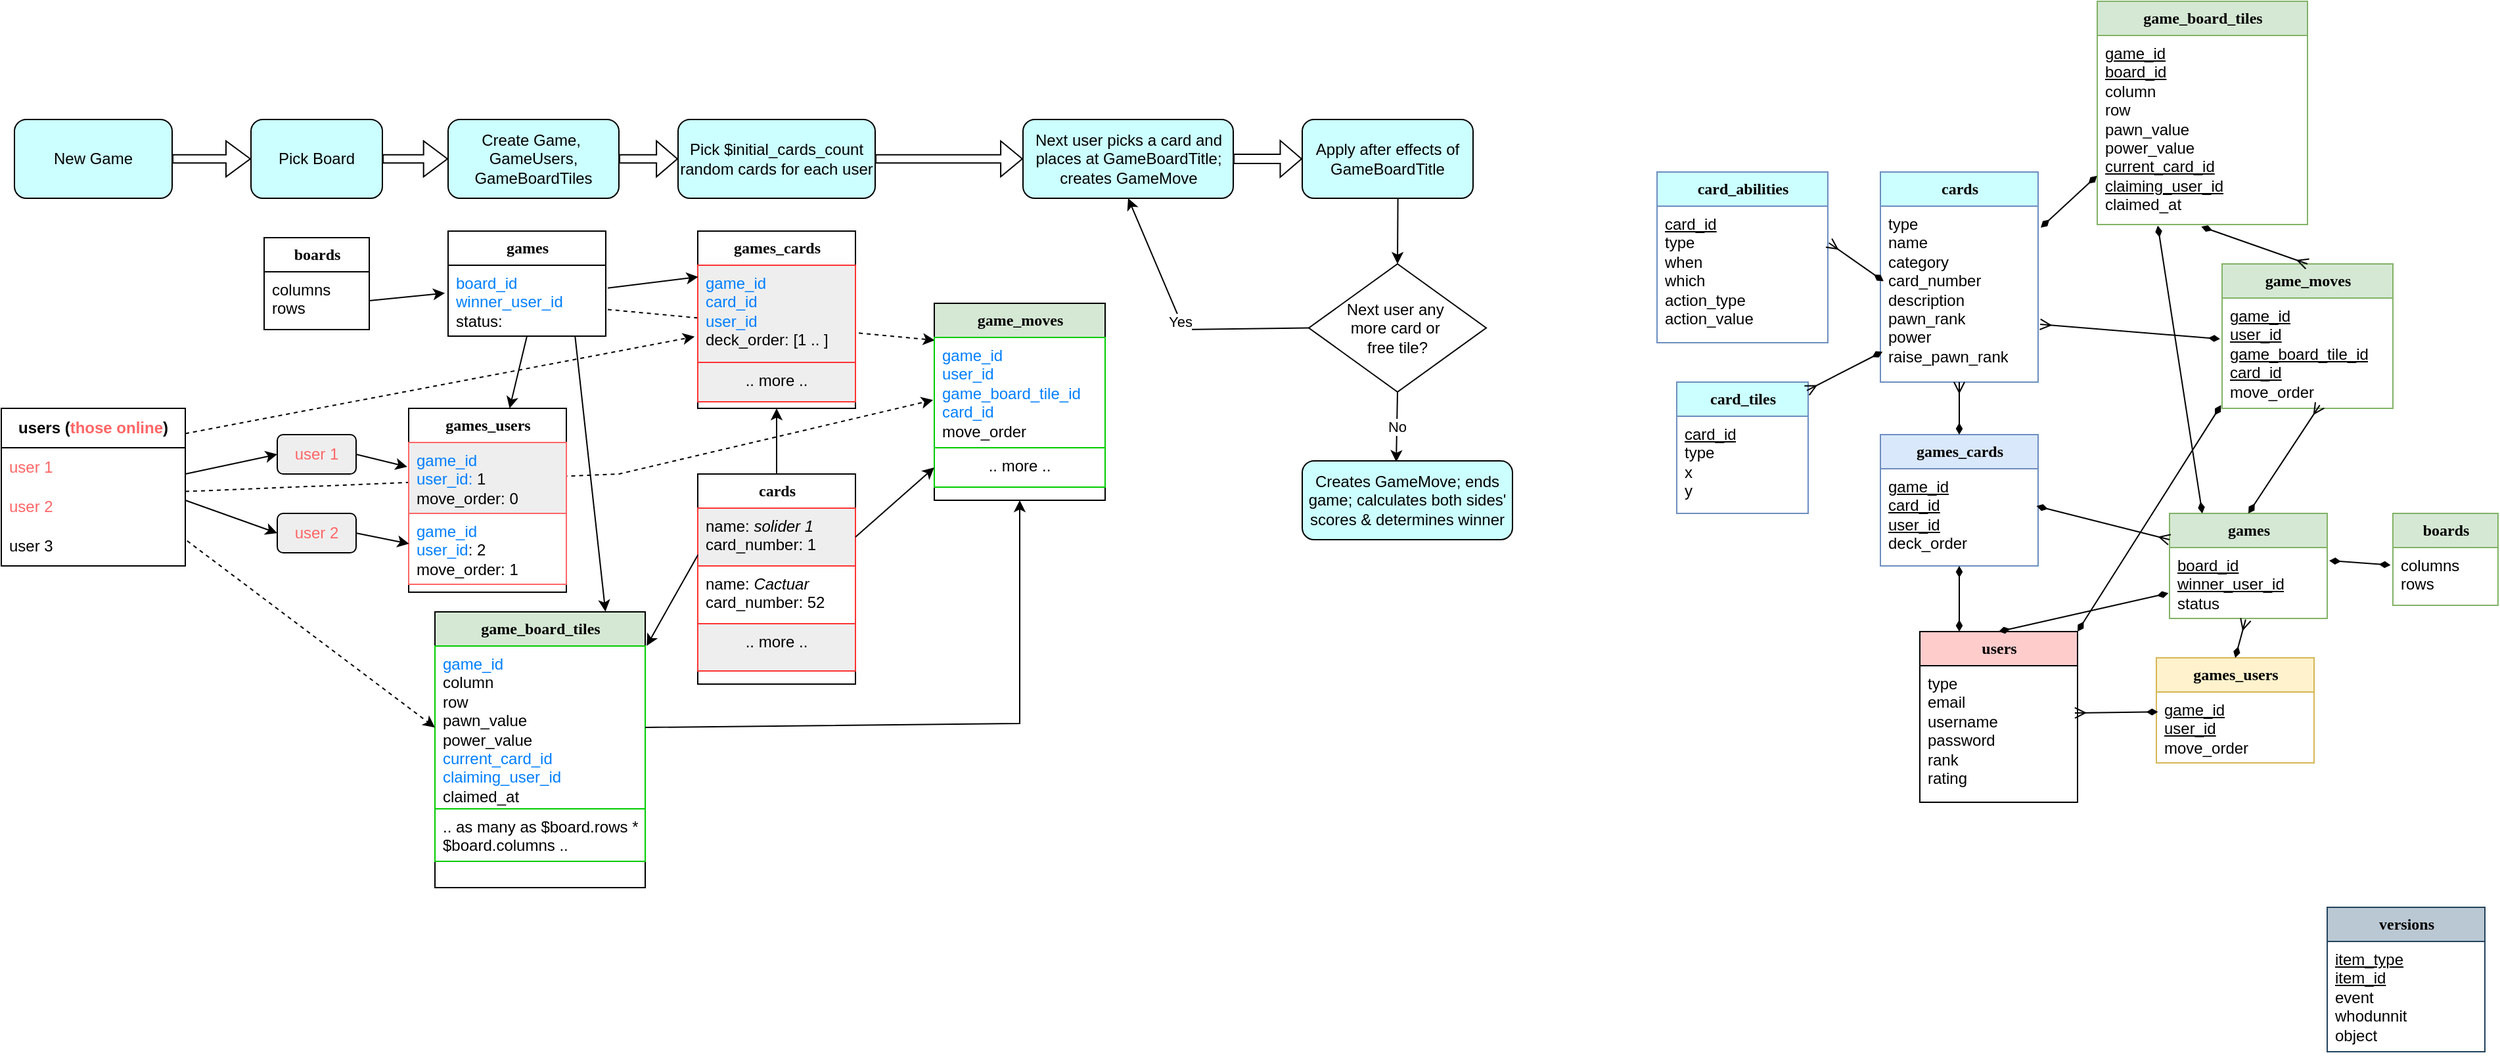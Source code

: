 <mxfile version="27.0.9">
  <diagram name="EER" id="c4acf3e9-155e-7222-9cf6-157b1a14988f">
    <mxGraphModel dx="3181" dy="1971" grid="1" gridSize="10" guides="1" tooltips="1" connect="1" arrows="1" fold="1" page="1" pageScale="1" pageWidth="850" pageHeight="1100" background="none" math="0" shadow="0">
      <root>
        <mxCell id="0" />
        <mxCell id="1" parent="0" />
        <mxCell id="WRyJqsJyQjOsR1VuZ4b_-59" value="" style="endArrow=classic;html=1;rounded=0;exitX=1;exitY=0.11;exitDx=0;exitDy=0;exitPerimeter=0;entryX=-0.007;entryY=0.567;entryDx=0;entryDy=0;dashed=1;entryPerimeter=0;" edge="1" parent="1" source="WRyJqsJyQjOsR1VuZ4b_-8" target="WRyJqsJyQjOsR1VuZ4b_-55">
          <mxGeometry width="50" height="50" relative="1" as="geometry">
            <mxPoint x="-960" y="330" as="sourcePoint" />
            <mxPoint x="-573" y="230" as="targetPoint" />
            <Array as="points">
              <mxPoint x="-950" y="340" />
            </Array>
          </mxGeometry>
        </mxCell>
        <mxCell id="WRyJqsJyQjOsR1VuZ4b_-60" value="" style="endArrow=classic;html=1;rounded=0;exitX=1.012;exitY=0.624;exitDx=0;exitDy=0;exitPerimeter=0;entryX=0.003;entryY=0.025;entryDx=0;entryDy=0;entryPerimeter=0;dashed=1;" edge="1" parent="1" source="WRyJqsJyQjOsR1VuZ4b_-17" target="WRyJqsJyQjOsR1VuZ4b_-55">
          <mxGeometry width="50" height="50" relative="1" as="geometry">
            <mxPoint x="-960" y="330" as="sourcePoint" />
            <mxPoint x="-573" y="230" as="targetPoint" />
          </mxGeometry>
        </mxCell>
        <mxCell id="_FI4FavQm8VD4Ou4lNko-3" value="&lt;span style=&quot;font-size: 12px;&quot;&gt;&lt;b&gt;game_board_tiles&lt;/b&gt;&lt;/span&gt;" style="swimlane;html=1;fontStyle=0;childLayout=stackLayout;horizontal=1;startSize=26;fillColor=#d5e8d4;horizontalStack=0;resizeParent=1;resizeLast=0;collapsible=1;marginBottom=0;swimlaneFillColor=#ffffff;rounded=0;shadow=0;comic=0;labelBackgroundColor=none;strokeWidth=1;fontFamily=Verdana;fontSize=10;align=center;strokeColor=#82b366;" parent="1" vertex="1">
          <mxGeometry x="175" y="-20" width="160" height="170" as="geometry">
            <mxRectangle x="510" y="42" width="170" height="30" as="alternateBounds" />
          </mxGeometry>
        </mxCell>
        <mxCell id="_FI4FavQm8VD4Ou4lNko-4" value="&lt;div&gt;&lt;u&gt;game_id&lt;/u&gt;&lt;/div&gt;&lt;div&gt;&lt;u&gt;board_id&lt;/u&gt;&lt;/div&gt;&lt;div&gt;&lt;span style=&quot;background-color: transparent; color: light-dark(rgb(0, 0, 0), rgb(255, 255, 255));&quot;&gt;column&lt;/span&gt;&lt;/div&gt;&lt;div&gt;row&lt;/div&gt;&lt;div&gt;pawn_value&lt;/div&gt;&lt;div&gt;&lt;span style=&quot;background-color: transparent; color: light-dark(rgb(0, 0, 0), rgb(255, 255, 255));&quot;&gt;power_value&lt;/span&gt;&lt;/div&gt;&lt;div&gt;&lt;u&gt;current_card_id&lt;/u&gt;&lt;/div&gt;&lt;div&gt;&lt;div&gt;&lt;u&gt;claiming_user_id&lt;/u&gt;&lt;/div&gt;&lt;div&gt;claimed_at&lt;/div&gt;&lt;/div&gt;" style="text;html=1;strokeColor=none;fillColor=none;align=left;verticalAlign=top;spacingLeft=4;spacingRight=4;whiteSpace=wrap;overflow=hidden;rotatable=0;points=[[0,0.5],[1,0.5]];portConstraint=eastwest;" parent="_FI4FavQm8VD4Ou4lNko-3" vertex="1">
          <mxGeometry y="26" width="160" height="144" as="geometry" />
        </mxCell>
        <mxCell id="_FI4FavQm8VD4Ou4lNko-7" value="&lt;span style=&quot;font-size: 12px;&quot;&gt;&lt;b&gt;boards&lt;/b&gt;&lt;/span&gt;" style="swimlane;html=1;fontStyle=0;childLayout=stackLayout;horizontal=1;startSize=26;fillColor=#d5e8d4;horizontalStack=0;resizeParent=1;resizeLast=0;collapsible=1;marginBottom=0;swimlaneFillColor=#ffffff;rounded=0;shadow=0;comic=0;labelBackgroundColor=none;strokeWidth=1;fontFamily=Verdana;fontSize=10;align=center;strokeColor=#82b366;" parent="1" vertex="1">
          <mxGeometry x="400" y="370" width="80" height="70" as="geometry" />
        </mxCell>
        <mxCell id="_FI4FavQm8VD4Ou4lNko-8" value="&lt;div&gt;columns&lt;/div&gt;&lt;div&gt;rows&lt;/div&gt;" style="text;html=1;strokeColor=none;fillColor=none;align=left;verticalAlign=top;spacingLeft=4;spacingRight=4;whiteSpace=wrap;overflow=hidden;rotatable=0;points=[[0,0.5],[1,0.5]];portConstraint=eastwest;" parent="_FI4FavQm8VD4Ou4lNko-7" vertex="1">
          <mxGeometry y="26" width="80" height="44" as="geometry" />
        </mxCell>
        <mxCell id="_FI4FavQm8VD4Ou4lNko-9" value="&lt;font style=&quot;font-size: 12px;&quot;&gt;&lt;b&gt;card_abilities&lt;/b&gt;&lt;/font&gt;" style="swimlane;html=1;fontStyle=0;childLayout=stackLayout;horizontal=1;startSize=26;fillColor=#CCFFFF;horizontalStack=0;resizeParent=1;resizeLast=0;collapsible=1;marginBottom=0;swimlaneFillColor=#ffffff;rounded=0;shadow=0;comic=0;labelBackgroundColor=none;strokeWidth=1;fontFamily=Verdana;fontSize=10;align=center;strokeColor=#6c8ebf;" parent="1" vertex="1">
          <mxGeometry x="-160" y="110" width="130" height="130" as="geometry">
            <mxRectangle x="510" y="210" width="130" height="30" as="alternateBounds" />
          </mxGeometry>
        </mxCell>
        <mxCell id="_FI4FavQm8VD4Ou4lNko-10" value="&lt;div&gt;&lt;u&gt;card_id&lt;/u&gt;&lt;/div&gt;&lt;div&gt;type&lt;/div&gt;&lt;div&gt;when&lt;/div&gt;&lt;div&gt;which&lt;/div&gt;&lt;div&gt;action_type&lt;/div&gt;&lt;div&gt;action_value&lt;/div&gt;" style="text;html=1;strokeColor=none;fillColor=none;align=left;verticalAlign=top;spacingLeft=4;spacingRight=4;whiteSpace=wrap;overflow=hidden;rotatable=0;points=[[0,0.5],[1,0.5]];portConstraint=eastwest;" parent="_FI4FavQm8VD4Ou4lNko-9" vertex="1">
          <mxGeometry y="26" width="130" height="104" as="geometry" />
        </mxCell>
        <mxCell id="_FI4FavQm8VD4Ou4lNko-11" value="&lt;font style=&quot;font-size: 12px;&quot;&gt;&lt;b&gt;card_tiles&lt;/b&gt;&lt;/font&gt;" style="swimlane;html=1;fontStyle=0;childLayout=stackLayout;horizontal=1;startSize=26;fillColor=#CCFFFF;horizontalStack=0;resizeParent=1;resizeLast=0;collapsible=1;marginBottom=0;swimlaneFillColor=#ffffff;rounded=0;shadow=0;comic=0;labelBackgroundColor=none;strokeWidth=1;fontFamily=Verdana;fontSize=10;align=center;strokeColor=#6c8ebf;" parent="1" vertex="1">
          <mxGeometry x="-145" y="270" width="100" height="100" as="geometry">
            <mxRectangle x="350" y="210" width="120" height="30" as="alternateBounds" />
          </mxGeometry>
        </mxCell>
        <mxCell id="_FI4FavQm8VD4Ou4lNko-12" value="&lt;div&gt;&lt;u&gt;card_id&lt;/u&gt;&lt;/div&gt;&lt;div&gt;type&lt;/div&gt;&lt;div&gt;x&lt;/div&gt;&lt;div&gt;y&lt;/div&gt;" style="text;html=1;strokeColor=none;fillColor=none;align=left;verticalAlign=top;spacingLeft=4;spacingRight=4;whiteSpace=wrap;overflow=hidden;rotatable=0;points=[[0,0.5],[1,0.5]];portConstraint=eastwest;" parent="_FI4FavQm8VD4Ou4lNko-11" vertex="1">
          <mxGeometry y="26" width="100" height="74" as="geometry" />
        </mxCell>
        <mxCell id="_FI4FavQm8VD4Ou4lNko-13" value="&lt;font style=&quot;font-size: 12px;&quot;&gt;&lt;b&gt;cards&lt;/b&gt;&lt;/font&gt;" style="swimlane;html=1;fontStyle=0;childLayout=stackLayout;horizontal=1;startSize=26;fillColor=#CCFFFF;horizontalStack=0;resizeParent=1;resizeLast=0;collapsible=1;marginBottom=0;swimlaneFillColor=#ffffff;rounded=0;shadow=0;comic=0;labelBackgroundColor=none;strokeWidth=1;fontFamily=Verdana;fontSize=10;align=center;strokeColor=#6c8ebf;" parent="1" vertex="1">
          <mxGeometry x="10" y="110" width="120" height="160" as="geometry">
            <mxRectangle x="350" y="210" width="120" height="30" as="alternateBounds" />
          </mxGeometry>
        </mxCell>
        <mxCell id="_FI4FavQm8VD4Ou4lNko-14" value="type&lt;div&gt;name&lt;/div&gt;&lt;div&gt;category&lt;/div&gt;&lt;div&gt;card_number&lt;/div&gt;&lt;div&gt;description&lt;/div&gt;&lt;div&gt;pawn_rank&lt;/div&gt;&lt;div&gt;power&lt;/div&gt;&lt;div&gt;raise_pawn_rank&lt;/div&gt;" style="text;html=1;strokeColor=none;fillColor=none;align=left;verticalAlign=top;spacingLeft=4;spacingRight=4;whiteSpace=wrap;overflow=hidden;rotatable=0;points=[[0,0.5],[1,0.5]];portConstraint=eastwest;" parent="_FI4FavQm8VD4Ou4lNko-13" vertex="1">
          <mxGeometry y="26" width="120" height="124" as="geometry" />
        </mxCell>
        <mxCell id="_FI4FavQm8VD4Ou4lNko-15" value="&lt;font style=&quot;font-size: 12px;&quot;&gt;&lt;b&gt;game_moves&lt;/b&gt;&lt;/font&gt;" style="swimlane;html=1;fontStyle=0;childLayout=stackLayout;horizontal=1;startSize=26;fillColor=#d5e8d4;horizontalStack=0;resizeParent=1;resizeLast=0;collapsible=1;marginBottom=0;swimlaneFillColor=#ffffff;rounded=0;shadow=0;comic=0;labelBackgroundColor=none;strokeWidth=1;fontFamily=Verdana;fontSize=10;align=center;strokeColor=#82b366;" parent="1" vertex="1">
          <mxGeometry x="270" y="180" width="130" height="110" as="geometry">
            <mxRectangle x="510" y="210" width="130" height="30" as="alternateBounds" />
          </mxGeometry>
        </mxCell>
        <mxCell id="_FI4FavQm8VD4Ou4lNko-16" value="&lt;div&gt;&lt;u&gt;game_id&lt;/u&gt;&lt;/div&gt;&lt;div&gt;&lt;u&gt;user_id&lt;/u&gt;&lt;/div&gt;&lt;div&gt;&lt;u&gt;game_board_tile_id&lt;/u&gt;&lt;/div&gt;&lt;div&gt;&lt;u&gt;card_id&lt;/u&gt;&lt;/div&gt;&lt;div&gt;move_order&lt;/div&gt;" style="text;html=1;strokeColor=none;fillColor=none;align=left;verticalAlign=top;spacingLeft=4;spacingRight=4;whiteSpace=wrap;overflow=hidden;rotatable=0;points=[[0,0.5],[1,0.5]];portConstraint=eastwest;" parent="_FI4FavQm8VD4Ou4lNko-15" vertex="1">
          <mxGeometry y="26" width="130" height="84" as="geometry" />
        </mxCell>
        <mxCell id="_FI4FavQm8VD4Ou4lNko-19" value="&lt;font style=&quot;font-size: 12px;&quot;&gt;&lt;b&gt;games&lt;/b&gt;&lt;/font&gt;" style="swimlane;html=1;fontStyle=0;childLayout=stackLayout;horizontal=1;startSize=26;fillColor=#d5e8d4;horizontalStack=0;resizeParent=1;resizeLast=0;collapsible=1;marginBottom=0;swimlaneFillColor=#ffffff;rounded=0;shadow=0;comic=0;labelBackgroundColor=none;strokeWidth=1;fontFamily=Verdana;fontSize=10;align=center;strokeColor=#82b366;" parent="1" vertex="1">
          <mxGeometry x="230" y="370" width="120" height="80" as="geometry">
            <mxRectangle x="350" y="210" width="120" height="30" as="alternateBounds" />
          </mxGeometry>
        </mxCell>
        <mxCell id="_FI4FavQm8VD4Ou4lNko-20" value="&lt;u&gt;board_id&lt;/u&gt;&lt;div&gt;&lt;u&gt;winner_user_id&lt;/u&gt;&lt;/div&gt;&lt;div&gt;status&lt;/div&gt;" style="text;html=1;strokeColor=none;fillColor=none;align=left;verticalAlign=top;spacingLeft=4;spacingRight=4;whiteSpace=wrap;overflow=hidden;rotatable=0;points=[[0,0.5],[1,0.5]];portConstraint=eastwest;" parent="_FI4FavQm8VD4Ou4lNko-19" vertex="1">
          <mxGeometry y="26" width="120" height="54" as="geometry" />
        </mxCell>
        <mxCell id="_FI4FavQm8VD4Ou4lNko-21" value="&lt;font style=&quot;font-size: 12px;&quot;&gt;&lt;b&gt;games_cards&lt;/b&gt;&lt;/font&gt;" style="swimlane;html=1;fontStyle=0;childLayout=stackLayout;horizontal=1;startSize=26;fillColor=#dae8fc;horizontalStack=0;resizeParent=1;resizeLast=0;collapsible=1;marginBottom=0;swimlaneFillColor=#ffffff;rounded=0;shadow=0;comic=0;labelBackgroundColor=none;strokeWidth=1;fontFamily=Verdana;fontSize=10;align=center;strokeColor=#6c8ebf;" parent="1" vertex="1">
          <mxGeometry x="10" y="310" width="120" height="100" as="geometry">
            <mxRectangle x="350" y="210" width="120" height="30" as="alternateBounds" />
          </mxGeometry>
        </mxCell>
        <mxCell id="_FI4FavQm8VD4Ou4lNko-22" value="&lt;u&gt;game_id&lt;/u&gt;&lt;div&gt;&lt;u&gt;card_id&lt;/u&gt;&lt;/div&gt;&lt;div&gt;&lt;u&gt;user_id&lt;/u&gt;&lt;/div&gt;&lt;div&gt;deck_order&lt;/div&gt;" style="text;html=1;strokeColor=none;fillColor=none;align=left;verticalAlign=top;spacingLeft=4;spacingRight=4;whiteSpace=wrap;overflow=hidden;rotatable=0;points=[[0,0.5],[1,0.5]];portConstraint=eastwest;" parent="_FI4FavQm8VD4Ou4lNko-21" vertex="1">
          <mxGeometry y="26" width="120" height="74" as="geometry" />
        </mxCell>
        <mxCell id="_FI4FavQm8VD4Ou4lNko-23" value="&lt;font style=&quot;font-size: 12px;&quot;&gt;&lt;b&gt;games_users&lt;/b&gt;&lt;/font&gt;" style="swimlane;html=1;fontStyle=0;childLayout=stackLayout;horizontal=1;startSize=26;fillColor=#fff2cc;horizontalStack=0;resizeParent=1;resizeLast=0;collapsible=1;marginBottom=0;swimlaneFillColor=#ffffff;rounded=0;shadow=0;comic=0;labelBackgroundColor=none;strokeWidth=1;fontFamily=Verdana;fontSize=10;align=center;strokeColor=#d6b656;" parent="1" vertex="1">
          <mxGeometry x="220" y="480" width="120" height="80" as="geometry">
            <mxRectangle x="350" y="210" width="120" height="30" as="alternateBounds" />
          </mxGeometry>
        </mxCell>
        <mxCell id="_FI4FavQm8VD4Ou4lNko-24" value="&lt;u&gt;game_id&lt;/u&gt;&lt;div&gt;&lt;u&gt;user_id&lt;/u&gt;&lt;/div&gt;&lt;div&gt;move_order&lt;/div&gt;" style="text;html=1;strokeColor=none;fillColor=none;align=left;verticalAlign=top;spacingLeft=4;spacingRight=4;whiteSpace=wrap;overflow=hidden;rotatable=0;points=[[0,0.5],[1,0.5]];portConstraint=eastwest;" parent="_FI4FavQm8VD4Ou4lNko-23" vertex="1">
          <mxGeometry y="26" width="120" height="54" as="geometry" />
        </mxCell>
        <mxCell id="_FI4FavQm8VD4Ou4lNko-25" value="&lt;font style=&quot;font-size: 12px;&quot;&gt;&lt;b&gt;users&lt;/b&gt;&lt;/font&gt;" style="swimlane;html=1;fontStyle=0;childLayout=stackLayout;horizontal=1;startSize=26;fillColor=#FFCCCC;horizontalStack=0;resizeParent=1;resizeLast=0;collapsible=1;marginBottom=0;swimlaneFillColor=#ffffff;rounded=0;shadow=0;comic=0;labelBackgroundColor=none;strokeWidth=1;fontFamily=Verdana;fontSize=10;align=center;" parent="1" vertex="1">
          <mxGeometry x="40" y="460" width="120" height="130" as="geometry">
            <mxRectangle x="350" y="210" width="120" height="30" as="alternateBounds" />
          </mxGeometry>
        </mxCell>
        <mxCell id="_FI4FavQm8VD4Ou4lNko-26" value="type&lt;div&gt;email&lt;/div&gt;&lt;div&gt;username&lt;/div&gt;&lt;div&gt;password&lt;/div&gt;&lt;div&gt;rank&lt;/div&gt;&lt;div&gt;rating&lt;/div&gt;" style="text;html=1;strokeColor=none;fillColor=none;align=left;verticalAlign=top;spacingLeft=4;spacingRight=4;whiteSpace=wrap;overflow=hidden;rotatable=0;points=[[0,0.5],[1,0.5]];portConstraint=eastwest;" parent="_FI4FavQm8VD4Ou4lNko-25" vertex="1">
          <mxGeometry y="26" width="120" height="104" as="geometry" />
        </mxCell>
        <mxCell id="_FI4FavQm8VD4Ou4lNko-27" value="&lt;font style=&quot;font-size: 12px;&quot;&gt;&lt;b&gt;versions&lt;/b&gt;&lt;/font&gt;" style="swimlane;html=1;fontStyle=0;childLayout=stackLayout;horizontal=1;startSize=26;fillColor=#bac8d3;horizontalStack=0;resizeParent=1;resizeLast=0;collapsible=1;marginBottom=0;swimlaneFillColor=#ffffff;rounded=0;shadow=0;comic=0;labelBackgroundColor=none;strokeWidth=1;fontFamily=Verdana;fontSize=10;align=center;strokeColor=#23445d;" parent="1" vertex="1">
          <mxGeometry x="350" y="670" width="120" height="110" as="geometry">
            <mxRectangle x="350" y="210" width="120" height="30" as="alternateBounds" />
          </mxGeometry>
        </mxCell>
        <mxCell id="_FI4FavQm8VD4Ou4lNko-28" value="&lt;u&gt;item_type&lt;/u&gt;&lt;div&gt;&lt;u&gt;item_id&lt;/u&gt;&lt;/div&gt;&lt;div&gt;event&lt;/div&gt;&lt;div&gt;whodunnit&lt;/div&gt;&lt;div&gt;object&lt;/div&gt;" style="text;html=1;strokeColor=none;fillColor=none;align=left;verticalAlign=top;spacingLeft=4;spacingRight=4;whiteSpace=wrap;overflow=hidden;rotatable=0;points=[[0,0.5],[1,0.5]];portConstraint=eastwest;" parent="_FI4FavQm8VD4Ou4lNko-27" vertex="1">
          <mxGeometry y="26" width="120" height="84" as="geometry" />
        </mxCell>
        <mxCell id="_FI4FavQm8VD4Ou4lNko-29" value="" style="endArrow=diamondThin;html=1;rounded=0;entryX=0.5;entryY=0;entryDx=0;entryDy=0;exitX=0.5;exitY=1;exitDx=0;exitDy=0;startArrow=ERmany;startFill=0;endFill=1;" parent="1" source="_FI4FavQm8VD4Ou4lNko-13" target="_FI4FavQm8VD4Ou4lNko-21" edge="1">
          <mxGeometry width="50" height="50" relative="1" as="geometry">
            <mxPoint x="90" y="280" as="sourcePoint" />
            <mxPoint x="-10" y="280" as="targetPoint" />
          </mxGeometry>
        </mxCell>
        <mxCell id="_FI4FavQm8VD4Ou4lNko-30" value="" style="endArrow=diamondThin;html=1;rounded=0;entryX=0.99;entryY=0.384;entryDx=0;entryDy=0;exitX=0;exitY=0.25;exitDx=0;exitDy=0;startArrow=ERmany;startFill=0;endFill=1;entryPerimeter=0;" parent="1" source="_FI4FavQm8VD4Ou4lNko-19" target="_FI4FavQm8VD4Ou4lNko-22" edge="1">
          <mxGeometry width="50" height="50" relative="1" as="geometry">
            <mxPoint x="70" y="280" as="sourcePoint" />
            <mxPoint x="70" y="320" as="targetPoint" />
          </mxGeometry>
        </mxCell>
        <mxCell id="_FI4FavQm8VD4Ou4lNko-31" value="" style="endArrow=diamondThin;html=1;rounded=0;exitX=0.5;exitY=0;exitDx=0;exitDy=0;startArrow=diamondThin;startFill=1;endFill=1;entryX=-0.007;entryY=0.644;entryDx=0;entryDy=0;entryPerimeter=0;" parent="1" source="_FI4FavQm8VD4Ou4lNko-25" target="_FI4FavQm8VD4Ou4lNko-20" edge="1">
          <mxGeometry width="50" height="50" relative="1" as="geometry">
            <mxPoint x="191" y="440" as="sourcePoint" />
            <mxPoint x="170" y="383" as="targetPoint" />
          </mxGeometry>
        </mxCell>
        <mxCell id="_FI4FavQm8VD4Ou4lNko-32" value="" style="endArrow=ERmany;html=1;rounded=0;exitX=0.5;exitY=0;exitDx=0;exitDy=0;startArrow=diamondThin;startFill=1;endFill=0;entryX=0.483;entryY=1.015;entryDx=0;entryDy=0;entryPerimeter=0;" parent="1" source="_FI4FavQm8VD4Ou4lNko-23" target="_FI4FavQm8VD4Ou4lNko-20" edge="1">
          <mxGeometry width="50" height="50" relative="1" as="geometry">
            <mxPoint x="120" y="487" as="sourcePoint" />
            <mxPoint x="224" y="410" as="targetPoint" />
          </mxGeometry>
        </mxCell>
        <mxCell id="_FI4FavQm8VD4Ou4lNko-35" value="" style="endArrow=ERmany;html=1;rounded=0;exitX=0.01;exitY=0.281;exitDx=0;exitDy=0;startArrow=diamondThin;startFill=1;endFill=0;exitPerimeter=0;entryX=0.983;entryY=0.346;entryDx=0;entryDy=0;entryPerimeter=0;" parent="1" source="_FI4FavQm8VD4Ou4lNko-24" target="_FI4FavQm8VD4Ou4lNko-26" edge="1">
          <mxGeometry width="50" height="50" relative="1" as="geometry">
            <mxPoint x="243" y="508" as="sourcePoint" />
            <mxPoint x="230" y="440" as="targetPoint" />
          </mxGeometry>
        </mxCell>
        <mxCell id="_FI4FavQm8VD4Ou4lNko-36" value="" style="endArrow=diamondThin;html=1;rounded=0;exitX=1.013;exitY=0.185;exitDx=0;exitDy=0;startArrow=diamondThin;startFill=1;endFill=1;entryX=-0.022;entryY=0.303;entryDx=0;entryDy=0;entryPerimeter=0;exitPerimeter=0;" parent="1" source="_FI4FavQm8VD4Ou4lNko-20" target="_FI4FavQm8VD4Ou4lNko-8" edge="1">
          <mxGeometry width="50" height="50" relative="1" as="geometry">
            <mxPoint x="150" y="487" as="sourcePoint" />
            <mxPoint x="254" y="410" as="targetPoint" />
          </mxGeometry>
        </mxCell>
        <mxCell id="_FI4FavQm8VD4Ou4lNko-38" value="" style="endArrow=diamondThin;html=1;rounded=0;exitX=1.017;exitY=0.132;exitDx=0;exitDy=0;startArrow=diamondThin;startFill=1;endFill=1;entryX=-0.001;entryY=0.742;entryDx=0;entryDy=0;entryPerimeter=0;exitPerimeter=0;" parent="1" source="_FI4FavQm8VD4Ou4lNko-14" target="_FI4FavQm8VD4Ou4lNko-4" edge="1">
          <mxGeometry width="50" height="50" relative="1" as="geometry">
            <mxPoint x="340" y="165" as="sourcePoint" />
            <mxPoint x="381.2" y="151.616" as="targetPoint" />
          </mxGeometry>
        </mxCell>
        <mxCell id="_FI4FavQm8VD4Ou4lNko-42" value="" style="endArrow=diamondThin;html=1;rounded=0;entryX=0.02;entryY=0.461;entryDx=0;entryDy=0;exitX=1.006;exitY=0.269;exitDx=0;exitDy=0;startArrow=ERmany;startFill=0;endFill=1;entryPerimeter=0;exitPerimeter=0;" parent="1" source="_FI4FavQm8VD4Ou4lNko-10" target="_FI4FavQm8VD4Ou4lNko-14" edge="1">
          <mxGeometry width="50" height="50" relative="1" as="geometry">
            <mxPoint x="70" y="280" as="sourcePoint" />
            <mxPoint x="70" y="320" as="targetPoint" />
          </mxGeometry>
        </mxCell>
        <mxCell id="_FI4FavQm8VD4Ou4lNko-43" value="" style="endArrow=diamondThin;html=1;rounded=0;entryX=0.013;entryY=0.894;entryDx=0;entryDy=0;exitX=0.99;exitY=0.064;exitDx=0;exitDy=0;startArrow=ERmany;startFill=0;endFill=1;entryPerimeter=0;exitPerimeter=0;" parent="1" source="_FI4FavQm8VD4Ou4lNko-11" target="_FI4FavQm8VD4Ou4lNko-14" edge="1">
          <mxGeometry width="50" height="50" relative="1" as="geometry">
            <mxPoint x="-20" y="170" as="sourcePoint" />
            <mxPoint x="21" y="199" as="targetPoint" />
          </mxGeometry>
        </mxCell>
        <mxCell id="_FI4FavQm8VD4Ou4lNko-45" value="" style="endArrow=diamondThin;html=1;rounded=0;entryX=-0.012;entryY=0.371;entryDx=0;entryDy=0;exitX=1.013;exitY=0.726;exitDx=0;exitDy=0;startArrow=ERmany;startFill=0;endFill=1;entryPerimeter=0;exitPerimeter=0;" parent="1" source="_FI4FavQm8VD4Ou4lNko-14" target="_FI4FavQm8VD4Ou4lNko-16" edge="1">
          <mxGeometry width="50" height="50" relative="1" as="geometry">
            <mxPoint x="140" y="270" as="sourcePoint" />
            <mxPoint x="140" y="310" as="targetPoint" />
          </mxGeometry>
        </mxCell>
        <mxCell id="_FI4FavQm8VD4Ou4lNko-46" value="" style="endArrow=diamondThin;html=1;rounded=0;entryX=-0.006;entryY=0.971;entryDx=0;entryDy=0;exitX=1;exitY=0;exitDx=0;exitDy=0;startArrow=diamondThin;startFill=1;endFill=1;entryPerimeter=0;" parent="1" source="_FI4FavQm8VD4Ou4lNko-25" target="_FI4FavQm8VD4Ou4lNko-16" edge="1">
          <mxGeometry width="50" height="50" relative="1" as="geometry">
            <mxPoint x="150" y="230" as="sourcePoint" />
            <mxPoint x="206" y="241" as="targetPoint" />
          </mxGeometry>
        </mxCell>
        <mxCell id="_FI4FavQm8VD4Ou4lNko-47" value="" style="endArrow=diamondThin;html=1;rounded=0;entryX=0.495;entryY=1.011;entryDx=0;entryDy=0;startArrow=ERmany;startFill=0;endFill=1;exitX=0.5;exitY=0;exitDx=0;exitDy=0;entryPerimeter=0;" parent="1" source="_FI4FavQm8VD4Ou4lNko-15" target="_FI4FavQm8VD4Ou4lNko-4" edge="1">
          <mxGeometry width="50" height="50" relative="1" as="geometry">
            <mxPoint x="402" y="114" as="sourcePoint" />
            <mxPoint x="350" y="80" as="targetPoint" />
          </mxGeometry>
        </mxCell>
        <mxCell id="_FI4FavQm8VD4Ou4lNko-48" value="" style="endArrow=diamondThin;html=1;rounded=0;entryX=0.5;entryY=0;entryDx=0;entryDy=0;startArrow=ERmany;startFill=0;endFill=1;exitX=0.572;exitY=0.971;exitDx=0;exitDy=0;exitPerimeter=0;" parent="1" source="_FI4FavQm8VD4Ou4lNko-16" target="_FI4FavQm8VD4Ou4lNko-19" edge="1">
          <mxGeometry width="50" height="50" relative="1" as="geometry">
            <mxPoint x="300" y="177" as="sourcePoint" />
            <mxPoint x="310" y="110" as="targetPoint" />
          </mxGeometry>
        </mxCell>
        <mxCell id="WRyJqsJyQjOsR1VuZ4b_-1" value="New Game" style="rounded=1;whiteSpace=wrap;html=1;fillColor=#CCFFFF;" vertex="1" parent="1">
          <mxGeometry x="-1410" y="70" width="120" height="60" as="geometry" />
        </mxCell>
        <mxCell id="WRyJqsJyQjOsR1VuZ4b_-2" value="" style="shape=flexArrow;endArrow=classic;html=1;rounded=0;exitX=1;exitY=0.5;exitDx=0;exitDy=0;entryX=0;entryY=0.5;entryDx=0;entryDy=0;endSize=5.841;width=6.207;" edge="1" parent="1" source="WRyJqsJyQjOsR1VuZ4b_-1" target="WRyJqsJyQjOsR1VuZ4b_-3">
          <mxGeometry width="50" height="50" relative="1" as="geometry">
            <mxPoint x="-1260" y="130" as="sourcePoint" />
            <mxPoint x="-1230" y="100" as="targetPoint" />
          </mxGeometry>
        </mxCell>
        <mxCell id="WRyJqsJyQjOsR1VuZ4b_-3" value="Pick Board" style="rounded=1;whiteSpace=wrap;html=1;fillColor=#CCFFFF;" vertex="1" parent="1">
          <mxGeometry x="-1230" y="70" width="100" height="60" as="geometry" />
        </mxCell>
        <mxCell id="WRyJqsJyQjOsR1VuZ4b_-4" value="user 1" style="rounded=1;whiteSpace=wrap;html=1;fillColor=#EEEEEE;fontColor=#FF6666;" vertex="1" parent="1">
          <mxGeometry x="-1210" y="310" width="60" height="30" as="geometry" />
        </mxCell>
        <mxCell id="WRyJqsJyQjOsR1VuZ4b_-6" value="&lt;b&gt;users (&lt;font style=&quot;color: rgb(255, 102, 102);&quot;&gt;those online&lt;/font&gt;)&lt;/b&gt;" style="swimlane;fontStyle=0;childLayout=stackLayout;horizontal=1;startSize=30;horizontalStack=0;resizeParent=1;resizeParentMax=0;resizeLast=0;collapsible=1;marginBottom=0;whiteSpace=wrap;html=1;" vertex="1" parent="1">
          <mxGeometry x="-1420" y="290" width="140" height="120" as="geometry" />
        </mxCell>
        <mxCell id="WRyJqsJyQjOsR1VuZ4b_-7" value="user 1" style="text;strokeColor=none;fillColor=none;align=left;verticalAlign=middle;spacingLeft=4;spacingRight=4;overflow=hidden;points=[[0,0.5],[1,0.5]];portConstraint=eastwest;rotatable=0;whiteSpace=wrap;html=1;fontColor=#FF6666;" vertex="1" parent="WRyJqsJyQjOsR1VuZ4b_-6">
          <mxGeometry y="30" width="140" height="30" as="geometry" />
        </mxCell>
        <mxCell id="WRyJqsJyQjOsR1VuZ4b_-8" value="user 2" style="text;strokeColor=none;fillColor=none;align=left;verticalAlign=middle;spacingLeft=4;spacingRight=4;overflow=hidden;points=[[0,0.5],[1,0.5]];portConstraint=eastwest;rotatable=0;whiteSpace=wrap;html=1;fontColor=#FF6666;" vertex="1" parent="WRyJqsJyQjOsR1VuZ4b_-6">
          <mxGeometry y="60" width="140" height="30" as="geometry" />
        </mxCell>
        <mxCell id="WRyJqsJyQjOsR1VuZ4b_-9" value="user 3" style="text;strokeColor=none;fillColor=none;align=left;verticalAlign=middle;spacingLeft=4;spacingRight=4;overflow=hidden;points=[[0,0.5],[1,0.5]];portConstraint=eastwest;rotatable=0;whiteSpace=wrap;html=1;" vertex="1" parent="WRyJqsJyQjOsR1VuZ4b_-6">
          <mxGeometry y="90" width="140" height="30" as="geometry" />
        </mxCell>
        <mxCell id="WRyJqsJyQjOsR1VuZ4b_-10" value="user 2" style="rounded=1;whiteSpace=wrap;html=1;fillColor=#EEEEEE;fontColor=#FF6666;" vertex="1" parent="1">
          <mxGeometry x="-1210" y="370" width="60" height="30" as="geometry" />
        </mxCell>
        <mxCell id="WRyJqsJyQjOsR1VuZ4b_-11" value="" style="endArrow=classic;html=1;rounded=0;exitX=1;exitY=0.667;exitDx=0;exitDy=0;exitPerimeter=0;entryX=0;entryY=0.5;entryDx=0;entryDy=0;" edge="1" parent="1" source="WRyJqsJyQjOsR1VuZ4b_-7" target="WRyJqsJyQjOsR1VuZ4b_-4">
          <mxGeometry width="50" height="50" relative="1" as="geometry">
            <mxPoint x="-960" y="400" as="sourcePoint" />
            <mxPoint x="-910" y="350" as="targetPoint" />
          </mxGeometry>
        </mxCell>
        <mxCell id="WRyJqsJyQjOsR1VuZ4b_-12" value="" style="endArrow=classic;html=1;rounded=0;exitX=1;exitY=0.333;exitDx=0;exitDy=0;exitPerimeter=0;entryX=0;entryY=0.5;entryDx=0;entryDy=0;" edge="1" parent="1" source="WRyJqsJyQjOsR1VuZ4b_-8" target="WRyJqsJyQjOsR1VuZ4b_-10">
          <mxGeometry width="50" height="50" relative="1" as="geometry">
            <mxPoint x="-1290" y="490" as="sourcePoint" />
            <mxPoint x="-1240" y="440" as="targetPoint" />
          </mxGeometry>
        </mxCell>
        <mxCell id="WRyJqsJyQjOsR1VuZ4b_-13" value="&lt;font style=&quot;font-size: 12px;&quot;&gt;&lt;b&gt;games_users&lt;/b&gt;&lt;/font&gt;" style="swimlane;html=1;fontStyle=0;childLayout=stackLayout;horizontal=1;startSize=26;fillColor=none;horizontalStack=0;resizeParent=1;resizeLast=0;collapsible=1;marginBottom=0;swimlaneFillColor=#ffffff;rounded=0;shadow=0;comic=0;labelBackgroundColor=none;strokeWidth=1;fontFamily=Verdana;fontSize=10;align=center;" vertex="1" parent="1">
          <mxGeometry x="-1110" y="290" width="120" height="140" as="geometry">
            <mxRectangle x="350" y="210" width="120" height="30" as="alternateBounds" />
          </mxGeometry>
        </mxCell>
        <mxCell id="WRyJqsJyQjOsR1VuZ4b_-14" value="&lt;span&gt;&lt;font style=&quot;color: rgb(0, 127, 255);&quot;&gt;game_id&lt;/font&gt;&lt;/span&gt;&lt;div&gt;&lt;span&gt;&lt;font style=&quot;color: rgb(0, 127, 255);&quot;&gt;user_id:&lt;/font&gt; 1&lt;/span&gt;&lt;/div&gt;&lt;div&gt;move_order: 0&lt;/div&gt;" style="text;html=1;strokeColor=#FF6666;fillColor=#EEEEEE;align=left;verticalAlign=top;spacingLeft=4;spacingRight=4;whiteSpace=wrap;overflow=hidden;rotatable=0;points=[[0,0.5],[1,0.5]];portConstraint=eastwest;fontStyle=0" vertex="1" parent="WRyJqsJyQjOsR1VuZ4b_-13">
          <mxGeometry y="26" width="120" height="54" as="geometry" />
        </mxCell>
        <mxCell id="WRyJqsJyQjOsR1VuZ4b_-15" value="&lt;span&gt;&lt;font style=&quot;color: rgb(0, 127, 255);&quot;&gt;game_id&lt;/font&gt;&lt;/span&gt;&lt;div&gt;&lt;span&gt;&lt;font style=&quot;color: rgb(0, 127, 255);&quot;&gt;user_id&lt;/font&gt;: 2&lt;/span&gt;&lt;/div&gt;&lt;div&gt;move_order: 1&lt;/div&gt;" style="text;html=1;strokeColor=#FF6666;fillColor=none;align=left;verticalAlign=top;spacingLeft=4;spacingRight=4;whiteSpace=wrap;overflow=hidden;rotatable=0;points=[[0,0.5],[1,0.5]];portConstraint=eastwest;fontStyle=0" vertex="1" parent="WRyJqsJyQjOsR1VuZ4b_-13">
          <mxGeometry y="80" width="120" height="54" as="geometry" />
        </mxCell>
        <mxCell id="WRyJqsJyQjOsR1VuZ4b_-16" value="&lt;font style=&quot;font-size: 12px;&quot;&gt;&lt;b&gt;games&lt;/b&gt;&lt;/font&gt;" style="swimlane;html=1;fontStyle=0;childLayout=stackLayout;horizontal=1;startSize=26;fillColor=none;horizontalStack=0;resizeParent=1;resizeLast=0;collapsible=1;marginBottom=0;swimlaneFillColor=#ffffff;rounded=0;shadow=0;comic=0;labelBackgroundColor=none;strokeWidth=1;fontFamily=Verdana;fontSize=10;align=center;" vertex="1" parent="1">
          <mxGeometry x="-1080" y="155" width="120" height="80" as="geometry">
            <mxRectangle x="350" y="210" width="120" height="30" as="alternateBounds" />
          </mxGeometry>
        </mxCell>
        <mxCell id="WRyJqsJyQjOsR1VuZ4b_-17" value="&lt;span&gt;&lt;font style=&quot;color: rgb(0, 127, 255);&quot;&gt;board_id&lt;/font&gt;&lt;/span&gt;&lt;div&gt;&lt;span&gt;&lt;font style=&quot;color: rgb(0, 127, 255);&quot;&gt;winner_user_id&lt;/font&gt;&lt;/span&gt;&lt;/div&gt;&lt;div&gt;status:&amp;nbsp;&lt;/div&gt;" style="text;html=1;strokeColor=none;fillColor=none;align=left;verticalAlign=top;spacingLeft=4;spacingRight=4;whiteSpace=wrap;overflow=hidden;rotatable=0;points=[[0,0.5],[1,0.5]];portConstraint=eastwest;fontStyle=0" vertex="1" parent="WRyJqsJyQjOsR1VuZ4b_-16">
          <mxGeometry y="26" width="120" height="54" as="geometry" />
        </mxCell>
        <mxCell id="WRyJqsJyQjOsR1VuZ4b_-18" value="&lt;span style=&quot;font-size: 12px;&quot;&gt;&lt;b&gt;boards&lt;/b&gt;&lt;/span&gt;" style="swimlane;html=1;fontStyle=0;childLayout=stackLayout;horizontal=1;startSize=26;fillColor=none;horizontalStack=0;resizeParent=1;resizeLast=0;collapsible=1;marginBottom=0;swimlaneFillColor=#ffffff;rounded=0;shadow=0;comic=0;labelBackgroundColor=none;strokeWidth=1;fontFamily=Verdana;fontSize=10;align=center;" vertex="1" parent="1">
          <mxGeometry x="-1220" y="160" width="80" height="70" as="geometry" />
        </mxCell>
        <mxCell id="WRyJqsJyQjOsR1VuZ4b_-19" value="&lt;div&gt;columns&lt;/div&gt;&lt;div&gt;rows&lt;/div&gt;" style="text;html=1;strokeColor=none;fillColor=none;align=left;verticalAlign=top;spacingLeft=4;spacingRight=4;whiteSpace=wrap;overflow=hidden;rotatable=0;points=[[0,0.5],[1,0.5]];portConstraint=eastwest;" vertex="1" parent="WRyJqsJyQjOsR1VuZ4b_-18">
          <mxGeometry y="26" width="80" height="44" as="geometry" />
        </mxCell>
        <mxCell id="WRyJqsJyQjOsR1VuZ4b_-20" value="" style="endArrow=classic;html=1;rounded=0;exitX=1;exitY=0.5;exitDx=0;exitDy=0;entryX=-0.02;entryY=0.394;entryDx=0;entryDy=0;entryPerimeter=0;" edge="1" parent="1" source="WRyJqsJyQjOsR1VuZ4b_-19" target="WRyJqsJyQjOsR1VuZ4b_-17">
          <mxGeometry width="50" height="50" relative="1" as="geometry">
            <mxPoint x="-1180" y="335" as="sourcePoint" />
            <mxPoint x="-1140" y="320" as="targetPoint" />
          </mxGeometry>
        </mxCell>
        <mxCell id="WRyJqsJyQjOsR1VuZ4b_-21" value="" style="endArrow=none;html=1;rounded=0;entryX=0.5;entryY=1;entryDx=0;entryDy=0;startArrow=classic;startFill=1;" edge="1" parent="1" source="WRyJqsJyQjOsR1VuZ4b_-13" target="WRyJqsJyQjOsR1VuZ4b_-16">
          <mxGeometry width="50" height="50" relative="1" as="geometry">
            <mxPoint x="-1160" y="300" as="sourcePoint" />
            <mxPoint x="-1110" y="250" as="targetPoint" />
          </mxGeometry>
        </mxCell>
        <mxCell id="WRyJqsJyQjOsR1VuZ4b_-22" value="" style="endArrow=classic;html=1;rounded=0;exitX=1;exitY=0.5;exitDx=0;exitDy=0;entryX=-0.009;entryY=0.343;entryDx=0;entryDy=0;entryPerimeter=0;" edge="1" parent="1" source="WRyJqsJyQjOsR1VuZ4b_-4" target="WRyJqsJyQjOsR1VuZ4b_-14">
          <mxGeometry width="50" height="50" relative="1" as="geometry">
            <mxPoint x="-1070" y="204" as="sourcePoint" />
            <mxPoint x="-1011" y="200" as="targetPoint" />
          </mxGeometry>
        </mxCell>
        <mxCell id="WRyJqsJyQjOsR1VuZ4b_-23" value="" style="endArrow=classic;html=1;rounded=0;exitX=1;exitY=0.5;exitDx=0;exitDy=0;entryX=0.003;entryY=0.428;entryDx=0;entryDy=0;entryPerimeter=0;" edge="1" parent="1" source="WRyJqsJyQjOsR1VuZ4b_-10" target="WRyJqsJyQjOsR1VuZ4b_-15">
          <mxGeometry width="50" height="50" relative="1" as="geometry">
            <mxPoint x="-1060" y="330" as="sourcePoint" />
            <mxPoint x="-940" y="335" as="targetPoint" />
          </mxGeometry>
        </mxCell>
        <mxCell id="WRyJqsJyQjOsR1VuZ4b_-24" value="" style="shape=flexArrow;endArrow=classic;html=1;rounded=0;exitX=1;exitY=0.5;exitDx=0;exitDy=0;entryX=0;entryY=0.5;entryDx=0;entryDy=0;width=6.207;endSize=5.724;" edge="1" parent="1" source="WRyJqsJyQjOsR1VuZ4b_-3" target="WRyJqsJyQjOsR1VuZ4b_-25">
          <mxGeometry width="50" height="50" relative="1" as="geometry">
            <mxPoint x="-1060" y="120.0" as="sourcePoint" />
            <mxPoint x="-870" y="70" as="targetPoint" />
          </mxGeometry>
        </mxCell>
        <mxCell id="WRyJqsJyQjOsR1VuZ4b_-25" value="Create Game,&amp;nbsp;&lt;div&gt;GameUsers, GameBoardTiles&lt;/div&gt;" style="rounded=1;whiteSpace=wrap;html=1;fillColor=#CCFFFF;" vertex="1" parent="1">
          <mxGeometry x="-1080" y="70" width="130" height="60" as="geometry" />
        </mxCell>
        <mxCell id="WRyJqsJyQjOsR1VuZ4b_-26" value="&lt;font style=&quot;font-size: 12px;&quot;&gt;&lt;b&gt;games_cards&lt;/b&gt;&lt;/font&gt;" style="swimlane;html=1;fontStyle=0;childLayout=stackLayout;horizontal=1;startSize=26;fillColor=none;horizontalStack=0;resizeParent=1;resizeLast=0;collapsible=1;marginBottom=0;swimlaneFillColor=#ffffff;rounded=0;shadow=0;comic=0;labelBackgroundColor=none;strokeWidth=1;fontFamily=Verdana;fontSize=10;align=center;" vertex="1" parent="1">
          <mxGeometry x="-890" y="155" width="120" height="135" as="geometry">
            <mxRectangle x="350" y="210" width="120" height="30" as="alternateBounds" />
          </mxGeometry>
        </mxCell>
        <mxCell id="WRyJqsJyQjOsR1VuZ4b_-27" value="&lt;span&gt;&lt;font style=&quot;color: rgb(0, 127, 255);&quot;&gt;game_id&lt;/font&gt;&lt;/span&gt;&lt;div&gt;&lt;span&gt;&lt;font style=&quot;color: rgb(0, 127, 255);&quot;&gt;card_id&lt;/font&gt;&lt;/span&gt;&lt;/div&gt;&lt;div&gt;&lt;font style=&quot;color: rgb(0, 127, 255);&quot;&gt;&lt;span&gt;user_id&lt;/span&gt;&lt;/font&gt;&lt;/div&gt;&lt;div&gt;deck_order: [1 .. ]&lt;/div&gt;" style="text;html=1;strokeColor=#FF3333;fillColor=#EEEEEE;align=left;verticalAlign=top;spacingLeft=4;spacingRight=4;whiteSpace=wrap;overflow=hidden;rotatable=0;points=[[0,0.5],[1,0.5]];portConstraint=eastwest;fontStyle=0" vertex="1" parent="WRyJqsJyQjOsR1VuZ4b_-26">
          <mxGeometry y="26" width="120" height="74" as="geometry" />
        </mxCell>
        <mxCell id="WRyJqsJyQjOsR1VuZ4b_-30" value=".. more .." style="text;html=1;strokeColor=#FF3333;fillColor=#EEEEEE;align=center;verticalAlign=top;spacingLeft=4;spacingRight=4;whiteSpace=wrap;overflow=hidden;rotatable=0;points=[[0,0.5],[1,0.5]];portConstraint=eastwest;" vertex="1" parent="WRyJqsJyQjOsR1VuZ4b_-26">
          <mxGeometry y="100" width="120" height="30" as="geometry" />
        </mxCell>
        <mxCell id="WRyJqsJyQjOsR1VuZ4b_-31" value="Pick $initial_cards_count random cards for each user" style="rounded=1;whiteSpace=wrap;html=1;fillColor=#CCFFFF;" vertex="1" parent="1">
          <mxGeometry x="-905" y="70" width="150" height="60" as="geometry" />
        </mxCell>
        <mxCell id="WRyJqsJyQjOsR1VuZ4b_-32" value="" style="shape=flexArrow;endArrow=classic;html=1;rounded=0;entryX=0;entryY=0.5;entryDx=0;entryDy=0;exitX=1;exitY=0.5;exitDx=0;exitDy=0;width=6.207;endSize=4.979;" edge="1" parent="1" source="WRyJqsJyQjOsR1VuZ4b_-25" target="WRyJqsJyQjOsR1VuZ4b_-31">
          <mxGeometry width="50" height="50" relative="1" as="geometry">
            <mxPoint x="-930" y="120" as="sourcePoint" />
            <mxPoint x="-1020" y="100" as="targetPoint" />
          </mxGeometry>
        </mxCell>
        <mxCell id="WRyJqsJyQjOsR1VuZ4b_-33" value="&lt;font style=&quot;font-size: 12px;&quot;&gt;&lt;b&gt;cards&lt;/b&gt;&lt;/font&gt;" style="swimlane;html=1;fontStyle=0;childLayout=stackLayout;horizontal=1;startSize=26;fillColor=none;horizontalStack=0;resizeParent=1;resizeLast=0;collapsible=1;marginBottom=0;swimlaneFillColor=#ffffff;rounded=0;shadow=0;comic=0;labelBackgroundColor=none;strokeWidth=1;fontFamily=Verdana;fontSize=10;align=center;" vertex="1" parent="1">
          <mxGeometry x="-890" y="340" width="120" height="160" as="geometry">
            <mxRectangle x="350" y="210" width="120" height="30" as="alternateBounds" />
          </mxGeometry>
        </mxCell>
        <mxCell id="WRyJqsJyQjOsR1VuZ4b_-34" value="&lt;div&gt;name: &lt;i&gt;solider 1&lt;/i&gt;&lt;/div&gt;&lt;div&gt;card_number: 1&lt;/div&gt;" style="text;html=1;strokeColor=#FF3333;fillColor=#EEEEEE;align=left;verticalAlign=top;spacingLeft=4;spacingRight=4;whiteSpace=wrap;overflow=hidden;rotatable=0;points=[[0,0.5],[1,0.5]];portConstraint=eastwest;" vertex="1" parent="WRyJqsJyQjOsR1VuZ4b_-33">
          <mxGeometry y="26" width="120" height="44" as="geometry" />
        </mxCell>
        <mxCell id="WRyJqsJyQjOsR1VuZ4b_-35" value="&lt;div&gt;name: &lt;i&gt;Cactuar&lt;/i&gt;&lt;/div&gt;&lt;div&gt;card_number: 52&lt;/div&gt;" style="text;html=1;strokeColor=#FF3333;fillColor=#FFFFFF;align=left;verticalAlign=top;spacingLeft=4;spacingRight=4;whiteSpace=wrap;overflow=hidden;rotatable=0;points=[[0,0.5],[1,0.5]];portConstraint=eastwest;" vertex="1" parent="WRyJqsJyQjOsR1VuZ4b_-33">
          <mxGeometry y="70" width="120" height="44" as="geometry" />
        </mxCell>
        <mxCell id="WRyJqsJyQjOsR1VuZ4b_-36" value=".. more .." style="text;html=1;strokeColor=#FF3333;fillColor=#EEEEEE;align=center;verticalAlign=top;spacingLeft=4;spacingRight=4;whiteSpace=wrap;overflow=hidden;rotatable=0;points=[[0,0.5],[1,0.5]];portConstraint=eastwest;" vertex="1" parent="WRyJqsJyQjOsR1VuZ4b_-33">
          <mxGeometry y="114" width="120" height="36" as="geometry" />
        </mxCell>
        <mxCell id="WRyJqsJyQjOsR1VuZ4b_-37" value="" style="endArrow=classic;html=1;rounded=0;entryX=0.5;entryY=1;entryDx=0;entryDy=0;exitX=0.5;exitY=0;exitDx=0;exitDy=0;" edge="1" parent="1" source="WRyJqsJyQjOsR1VuZ4b_-33" target="WRyJqsJyQjOsR1VuZ4b_-26">
          <mxGeometry width="50" height="50" relative="1" as="geometry">
            <mxPoint x="-1010" y="540" as="sourcePoint" />
            <mxPoint x="-960" y="490" as="targetPoint" />
          </mxGeometry>
        </mxCell>
        <mxCell id="WRyJqsJyQjOsR1VuZ4b_-38" value="" style="endArrow=diamondThin;html=1;rounded=0;entryX=0.288;entryY=1.006;entryDx=0;entryDy=0;startArrow=diamondThin;startFill=1;endFill=1;exitX=0.208;exitY=0;exitDx=0;exitDy=0;entryPerimeter=0;exitPerimeter=0;" edge="1" parent="1" source="_FI4FavQm8VD4Ou4lNko-19" target="_FI4FavQm8VD4Ou4lNko-4">
          <mxGeometry width="50" height="50" relative="1" as="geometry">
            <mxPoint x="361" y="189" as="sourcePoint" />
            <mxPoint x="280" y="160" as="targetPoint" />
          </mxGeometry>
        </mxCell>
        <mxCell id="WRyJqsJyQjOsR1VuZ4b_-39" value="" style="endArrow=diamondThin;html=1;rounded=0;exitX=0.25;exitY=0;exitDx=0;exitDy=0;startArrow=diamondThin;startFill=1;endFill=1;entryX=0.5;entryY=1;entryDx=0;entryDy=0;" edge="1" parent="1" source="_FI4FavQm8VD4Ou4lNko-25" target="_FI4FavQm8VD4Ou4lNko-21">
          <mxGeometry width="50" height="50" relative="1" as="geometry">
            <mxPoint x="140" y="479" as="sourcePoint" />
            <mxPoint x="269" y="450" as="targetPoint" />
          </mxGeometry>
        </mxCell>
        <mxCell id="WRyJqsJyQjOsR1VuZ4b_-40" value="&lt;span style=&quot;font-size: 12px;&quot;&gt;&lt;b&gt;game_board_tiles&lt;/b&gt;&lt;/span&gt;" style="swimlane;html=1;fontStyle=0;childLayout=stackLayout;horizontal=1;startSize=26;fillColor=#d5e8d4;horizontalStack=0;resizeParent=1;resizeLast=0;collapsible=1;marginBottom=0;swimlaneFillColor=#ffffff;rounded=0;shadow=0;comic=0;labelBackgroundColor=none;strokeWidth=1;fontFamily=Verdana;fontSize=10;align=center;strokeColor=default;" vertex="1" parent="1">
          <mxGeometry x="-1090" y="445" width="160" height="210" as="geometry">
            <mxRectangle x="510" y="42" width="170" height="30" as="alternateBounds" />
          </mxGeometry>
        </mxCell>
        <mxCell id="WRyJqsJyQjOsR1VuZ4b_-41" value="&lt;div&gt;&lt;font style=&quot;color: rgb(0, 127, 255);&quot;&gt;game_id&lt;/font&gt;&lt;/div&gt;&lt;div&gt;&lt;span style=&quot;background-color: transparent; color: light-dark(rgb(0, 0, 0), rgb(255, 255, 255));&quot;&gt;column&lt;/span&gt;&lt;/div&gt;&lt;div&gt;row&lt;/div&gt;&lt;div&gt;pawn_value&lt;/div&gt;&lt;div&gt;&lt;span style=&quot;background-color: transparent; color: light-dark(rgb(0, 0, 0), rgb(255, 255, 255));&quot;&gt;power_value&lt;/span&gt;&lt;/div&gt;&lt;div&gt;&lt;font style=&quot;color: rgb(0, 127, 255);&quot;&gt;current_card_id&lt;/font&gt;&lt;/div&gt;&lt;div&gt;&lt;div&gt;&lt;font style=&quot;color: rgb(0, 127, 255);&quot;&gt;claiming_user_id&lt;/font&gt;&lt;/div&gt;&lt;div&gt;claimed_at&lt;/div&gt;&lt;/div&gt;" style="text;html=1;strokeColor=#00CC00;fillColor=none;align=left;verticalAlign=top;spacingLeft=4;spacingRight=4;whiteSpace=wrap;overflow=hidden;rotatable=0;points=[[0,0.5],[1,0.5]];portConstraint=eastwest;" vertex="1" parent="WRyJqsJyQjOsR1VuZ4b_-40">
          <mxGeometry y="26" width="160" height="124" as="geometry" />
        </mxCell>
        <mxCell id="WRyJqsJyQjOsR1VuZ4b_-42" value="&lt;div&gt;.. as many as $board.rows * $board.columns ..&lt;/div&gt;" style="text;html=1;strokeColor=#00CC00;fillColor=none;align=left;verticalAlign=top;spacingLeft=4;spacingRight=4;whiteSpace=wrap;overflow=hidden;rotatable=0;points=[[0,0.5],[1,0.5]];portConstraint=eastwest;" vertex="1" parent="WRyJqsJyQjOsR1VuZ4b_-40">
          <mxGeometry y="150" width="160" height="40" as="geometry" />
        </mxCell>
        <mxCell id="WRyJqsJyQjOsR1VuZ4b_-46" value="" style="endArrow=none;html=1;rounded=0;entryX=0.805;entryY=0.997;entryDx=0;entryDy=0;startArrow=classic;startFill=1;entryPerimeter=0;exitX=0.811;exitY=-0.001;exitDx=0;exitDy=0;exitPerimeter=0;" edge="1" parent="1" source="WRyJqsJyQjOsR1VuZ4b_-40" target="WRyJqsJyQjOsR1VuZ4b_-17">
          <mxGeometry width="50" height="50" relative="1" as="geometry">
            <mxPoint x="-970" y="440" as="sourcePoint" />
            <mxPoint x="-825" y="300" as="targetPoint" />
          </mxGeometry>
        </mxCell>
        <mxCell id="WRyJqsJyQjOsR1VuZ4b_-47" value="" style="endArrow=none;html=1;rounded=0;entryX=1.012;entryY=0.321;entryDx=0;entryDy=0;startArrow=classic;startFill=1;entryPerimeter=0;exitX=0.003;exitY=0.12;exitDx=0;exitDy=0;exitPerimeter=0;" edge="1" parent="1" source="WRyJqsJyQjOsR1VuZ4b_-27" target="WRyJqsJyQjOsR1VuZ4b_-17">
          <mxGeometry width="50" height="50" relative="1" as="geometry">
            <mxPoint x="-900" y="290" as="sourcePoint" />
            <mxPoint x="-885" y="250" as="targetPoint" />
          </mxGeometry>
        </mxCell>
        <mxCell id="WRyJqsJyQjOsR1VuZ4b_-48" value="" style="endArrow=classic;html=1;rounded=0;exitX=1;exitY=0.16;exitDx=0;exitDy=0;exitPerimeter=0;entryX=-0.02;entryY=0.735;entryDx=0;entryDy=0;entryPerimeter=0;dashed=1;" edge="1" parent="1" source="WRyJqsJyQjOsR1VuZ4b_-6" target="WRyJqsJyQjOsR1VuZ4b_-27">
          <mxGeometry width="50" height="50" relative="1" as="geometry">
            <mxPoint x="-1260" y="310" as="sourcePoint" />
            <mxPoint x="-1210" y="260" as="targetPoint" />
          </mxGeometry>
        </mxCell>
        <mxCell id="WRyJqsJyQjOsR1VuZ4b_-49" value="" style="endArrow=classic;html=1;rounded=0;entryX=1.007;entryY=-0.001;entryDx=0;entryDy=0;entryPerimeter=0;exitX=0.001;exitY=0.809;exitDx=0;exitDy=0;exitPerimeter=0;" edge="1" parent="1" source="WRyJqsJyQjOsR1VuZ4b_-34" target="WRyJqsJyQjOsR1VuZ4b_-41">
          <mxGeometry width="50" height="50" relative="1" as="geometry">
            <mxPoint x="-1260" y="610" as="sourcePoint" />
            <mxPoint x="-1210" y="560" as="targetPoint" />
          </mxGeometry>
        </mxCell>
        <mxCell id="WRyJqsJyQjOsR1VuZ4b_-50" value="" style="endArrow=classic;html=1;rounded=0;exitX=1.01;exitY=0.363;exitDx=0;exitDy=0;exitPerimeter=0;dashed=1;entryX=0;entryY=0.5;entryDx=0;entryDy=0;" edge="1" parent="1" source="WRyJqsJyQjOsR1VuZ4b_-9" target="WRyJqsJyQjOsR1VuZ4b_-41">
          <mxGeometry width="50" height="50" relative="1" as="geometry">
            <mxPoint x="-1140" y="375" as="sourcePoint" />
            <mxPoint x="-900" y="450" as="targetPoint" />
          </mxGeometry>
        </mxCell>
        <mxCell id="WRyJqsJyQjOsR1VuZ4b_-51" value="Next user picks a card and places at GameBoardTitle; creates GameMove" style="rounded=1;whiteSpace=wrap;html=1;fillColor=#CCFFFF;" vertex="1" parent="1">
          <mxGeometry x="-642.5" y="70" width="160" height="60" as="geometry" />
        </mxCell>
        <mxCell id="WRyJqsJyQjOsR1VuZ4b_-52" value="" style="shape=flexArrow;endArrow=classic;html=1;rounded=0;entryX=0;entryY=0.5;entryDx=0;entryDy=0;exitX=1;exitY=0.5;exitDx=0;exitDy=0;width=6.207;endSize=5.152;" edge="1" parent="1" source="WRyJqsJyQjOsR1VuZ4b_-31" target="WRyJqsJyQjOsR1VuZ4b_-51">
          <mxGeometry width="50" height="50" relative="1" as="geometry">
            <mxPoint x="-740" y="50" as="sourcePoint" />
            <mxPoint x="-695" y="50" as="targetPoint" />
          </mxGeometry>
        </mxCell>
        <mxCell id="WRyJqsJyQjOsR1VuZ4b_-54" value="&lt;font style=&quot;font-size: 12px;&quot;&gt;&lt;b&gt;game_moves&lt;/b&gt;&lt;/font&gt;" style="swimlane;html=1;fontStyle=0;childLayout=stackLayout;horizontal=1;startSize=26;fillColor=#d5e8d4;horizontalStack=0;resizeParent=1;resizeLast=0;collapsible=1;marginBottom=0;swimlaneFillColor=#ffffff;rounded=0;shadow=0;comic=0;labelBackgroundColor=none;strokeWidth=1;fontFamily=Verdana;fontSize=10;align=center;strokeColor=#000000;" vertex="1" parent="1">
          <mxGeometry x="-710" y="210" width="130" height="150" as="geometry">
            <mxRectangle x="510" y="210" width="130" height="30" as="alternateBounds" />
          </mxGeometry>
        </mxCell>
        <mxCell id="WRyJqsJyQjOsR1VuZ4b_-55" value="&lt;div&gt;&lt;font style=&quot;color: rgb(0, 127, 255);&quot;&gt;game_id&lt;/font&gt;&lt;/div&gt;&lt;div&gt;&lt;font style=&quot;color: rgb(0, 127, 255);&quot;&gt;user_id&lt;/font&gt;&lt;/div&gt;&lt;div&gt;&lt;font style=&quot;color: rgb(0, 127, 255);&quot;&gt;game_board_tile_id&lt;/font&gt;&lt;/div&gt;&lt;div&gt;&lt;font style=&quot;color: rgb(0, 127, 255);&quot;&gt;card_id&lt;/font&gt;&lt;/div&gt;&lt;div&gt;move_order&lt;/div&gt;" style="text;html=1;strokeColor=#00CC00;fillColor=none;align=left;verticalAlign=top;spacingLeft=4;spacingRight=4;whiteSpace=wrap;overflow=hidden;rotatable=0;points=[[0,0.5],[1,0.5]];portConstraint=eastwest;" vertex="1" parent="WRyJqsJyQjOsR1VuZ4b_-54">
          <mxGeometry y="26" width="130" height="84" as="geometry" />
        </mxCell>
        <mxCell id="WRyJqsJyQjOsR1VuZ4b_-56" value="&lt;div&gt;&lt;font style=&quot;color: rgb(0, 0, 0);&quot;&gt;.. more ..&lt;/font&gt;&lt;/div&gt;" style="text;html=1;strokeColor=#00CC00;fillColor=none;align=center;verticalAlign=top;spacingLeft=4;spacingRight=4;whiteSpace=wrap;overflow=hidden;rotatable=0;points=[[0,0.5],[1,0.5]];portConstraint=eastwest;" vertex="1" parent="WRyJqsJyQjOsR1VuZ4b_-54">
          <mxGeometry y="110" width="130" height="30" as="geometry" />
        </mxCell>
        <mxCell id="WRyJqsJyQjOsR1VuZ4b_-57" value="" style="endArrow=classic;html=1;rounded=0;exitX=1;exitY=0.5;exitDx=0;exitDy=0;entryX=0.5;entryY=1;entryDx=0;entryDy=0;endFill=1;" edge="1" parent="1" source="WRyJqsJyQjOsR1VuZ4b_-41" target="WRyJqsJyQjOsR1VuZ4b_-54">
          <mxGeometry width="50" height="50" relative="1" as="geometry">
            <mxPoint x="-800" y="590" as="sourcePoint" />
            <mxPoint x="-750" y="540" as="targetPoint" />
            <Array as="points">
              <mxPoint x="-645" y="530" />
            </Array>
          </mxGeometry>
        </mxCell>
        <mxCell id="WRyJqsJyQjOsR1VuZ4b_-58" value="" style="endArrow=none;html=1;rounded=0;exitX=0;exitY=0.5;exitDx=0;exitDy=0;entryX=1;entryY=0.5;entryDx=0;entryDy=0;startArrow=classic;startFill=1;" edge="1" parent="1" source="WRyJqsJyQjOsR1VuZ4b_-56" target="WRyJqsJyQjOsR1VuZ4b_-34">
          <mxGeometry width="50" height="50" relative="1" as="geometry">
            <mxPoint x="-750" y="340" as="sourcePoint" />
            <mxPoint x="-700" y="290" as="targetPoint" />
          </mxGeometry>
        </mxCell>
        <mxCell id="WRyJqsJyQjOsR1VuZ4b_-62" value="" style="shape=flexArrow;endArrow=classic;html=1;rounded=0;entryX=0;entryY=0.5;entryDx=0;entryDy=0;exitX=1;exitY=0.5;exitDx=0;exitDy=0;width=6.897;endSize=5.083;" edge="1" parent="1" source="WRyJqsJyQjOsR1VuZ4b_-51" target="WRyJqsJyQjOsR1VuZ4b_-65">
          <mxGeometry width="50" height="50" relative="1" as="geometry">
            <mxPoint x="-510" y="110" as="sourcePoint" />
            <mxPoint x="-465" y="110" as="targetPoint" />
          </mxGeometry>
        </mxCell>
        <mxCell id="WRyJqsJyQjOsR1VuZ4b_-65" value="Apply after effects of GameBoardTitle" style="rounded=1;whiteSpace=wrap;html=1;fillColor=#CCFFFF;" vertex="1" parent="1">
          <mxGeometry x="-430" y="70" width="130" height="60" as="geometry" />
        </mxCell>
        <mxCell id="WRyJqsJyQjOsR1VuZ4b_-67" value="Next user any&amp;nbsp;&lt;div&gt;more card or&amp;nbsp;&lt;/div&gt;&lt;div&gt;free tile?&lt;/div&gt;" style="rhombus;whiteSpace=wrap;html=1;" vertex="1" parent="1">
          <mxGeometry x="-425" y="180" width="135" height="97.5" as="geometry" />
        </mxCell>
        <mxCell id="WRyJqsJyQjOsR1VuZ4b_-69" value="" style="endArrow=classic;html=1;rounded=0;exitX=0.56;exitY=1.009;exitDx=0;exitDy=0;exitPerimeter=0;entryX=0.5;entryY=0;entryDx=0;entryDy=0;" edge="1" parent="1" source="WRyJqsJyQjOsR1VuZ4b_-65" target="WRyJqsJyQjOsR1VuZ4b_-67">
          <mxGeometry width="50" height="50" relative="1" as="geometry">
            <mxPoint x="-350" y="220" as="sourcePoint" />
            <mxPoint x="-300" y="170" as="targetPoint" />
          </mxGeometry>
        </mxCell>
        <mxCell id="WRyJqsJyQjOsR1VuZ4b_-70" value="Yes" style="endArrow=classic;html=1;rounded=0;entryX=0.5;entryY=1;entryDx=0;entryDy=0;exitX=0;exitY=0.5;exitDx=0;exitDy=0;" edge="1" parent="1" source="WRyJqsJyQjOsR1VuZ4b_-67" target="WRyJqsJyQjOsR1VuZ4b_-51">
          <mxGeometry width="50" height="50" relative="1" as="geometry">
            <mxPoint x="-470" y="350" as="sourcePoint" />
            <mxPoint x="-420" y="300" as="targetPoint" />
            <Array as="points">
              <mxPoint x="-520" y="230" />
            </Array>
          </mxGeometry>
        </mxCell>
        <mxCell id="WRyJqsJyQjOsR1VuZ4b_-75" value="No" style="endArrow=classic;html=1;rounded=0;exitX=0.5;exitY=1;exitDx=0;exitDy=0;entryX=0.447;entryY=0.014;entryDx=0;entryDy=0;entryPerimeter=0;" edge="1" parent="1" source="WRyJqsJyQjOsR1VuZ4b_-67" target="WRyJqsJyQjOsR1VuZ4b_-76">
          <mxGeometry width="50" height="50" relative="1" as="geometry">
            <mxPoint x="-420" y="370" as="sourcePoint" />
            <mxPoint x="-357" y="320" as="targetPoint" />
          </mxGeometry>
        </mxCell>
        <mxCell id="WRyJqsJyQjOsR1VuZ4b_-76" value="Creates GameMove; ends game; calculates both sides&#39; scores &amp;amp; determines winner" style="rounded=1;whiteSpace=wrap;html=1;fillColor=#CCFFFF;" vertex="1" parent="1">
          <mxGeometry x="-430" y="330" width="160" height="60" as="geometry" />
        </mxCell>
      </root>
    </mxGraphModel>
  </diagram>
</mxfile>
